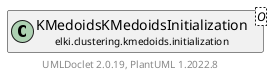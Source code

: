 @startuml
    remove .*\.(Instance|Par|Parameterizer|Factory)$
    set namespaceSeparator none
    hide empty fields
    hide empty methods

    class "<size:14>KMedoidsKMedoidsInitialization.Par\n<size:10>elki.clustering.kmedoids.initialization" as elki.clustering.kmedoids.initialization.KMedoidsKMedoidsInitialization.Par<O> [[KMedoidsKMedoidsInitialization.Par.html]] {
        {static} +INNER_ID: OptionID
        -inner: KMedoidsClustering<O>
        +configure(Parameterization): void
        +make(): KMedoidsKMedoidsInitialization<O>
    }

    interface "<size:14>Parameterizer\n<size:10>elki.utilities.optionhandling" as elki.utilities.optionhandling.Parameterizer [[../../../utilities/optionhandling/Parameterizer.html]] {
        {abstract} +make(): Object
    }
    class "<size:14>KMedoidsKMedoidsInitialization\n<size:10>elki.clustering.kmedoids.initialization" as elki.clustering.kmedoids.initialization.KMedoidsKMedoidsInitialization<O> [[KMedoidsKMedoidsInitialization.html]]

    elki.utilities.optionhandling.Parameterizer <|.. elki.clustering.kmedoids.initialization.KMedoidsKMedoidsInitialization.Par
    elki.clustering.kmedoids.initialization.KMedoidsKMedoidsInitialization +-- elki.clustering.kmedoids.initialization.KMedoidsKMedoidsInitialization.Par

    center footer UMLDoclet 2.0.19, PlantUML 1.2022.8
@enduml
